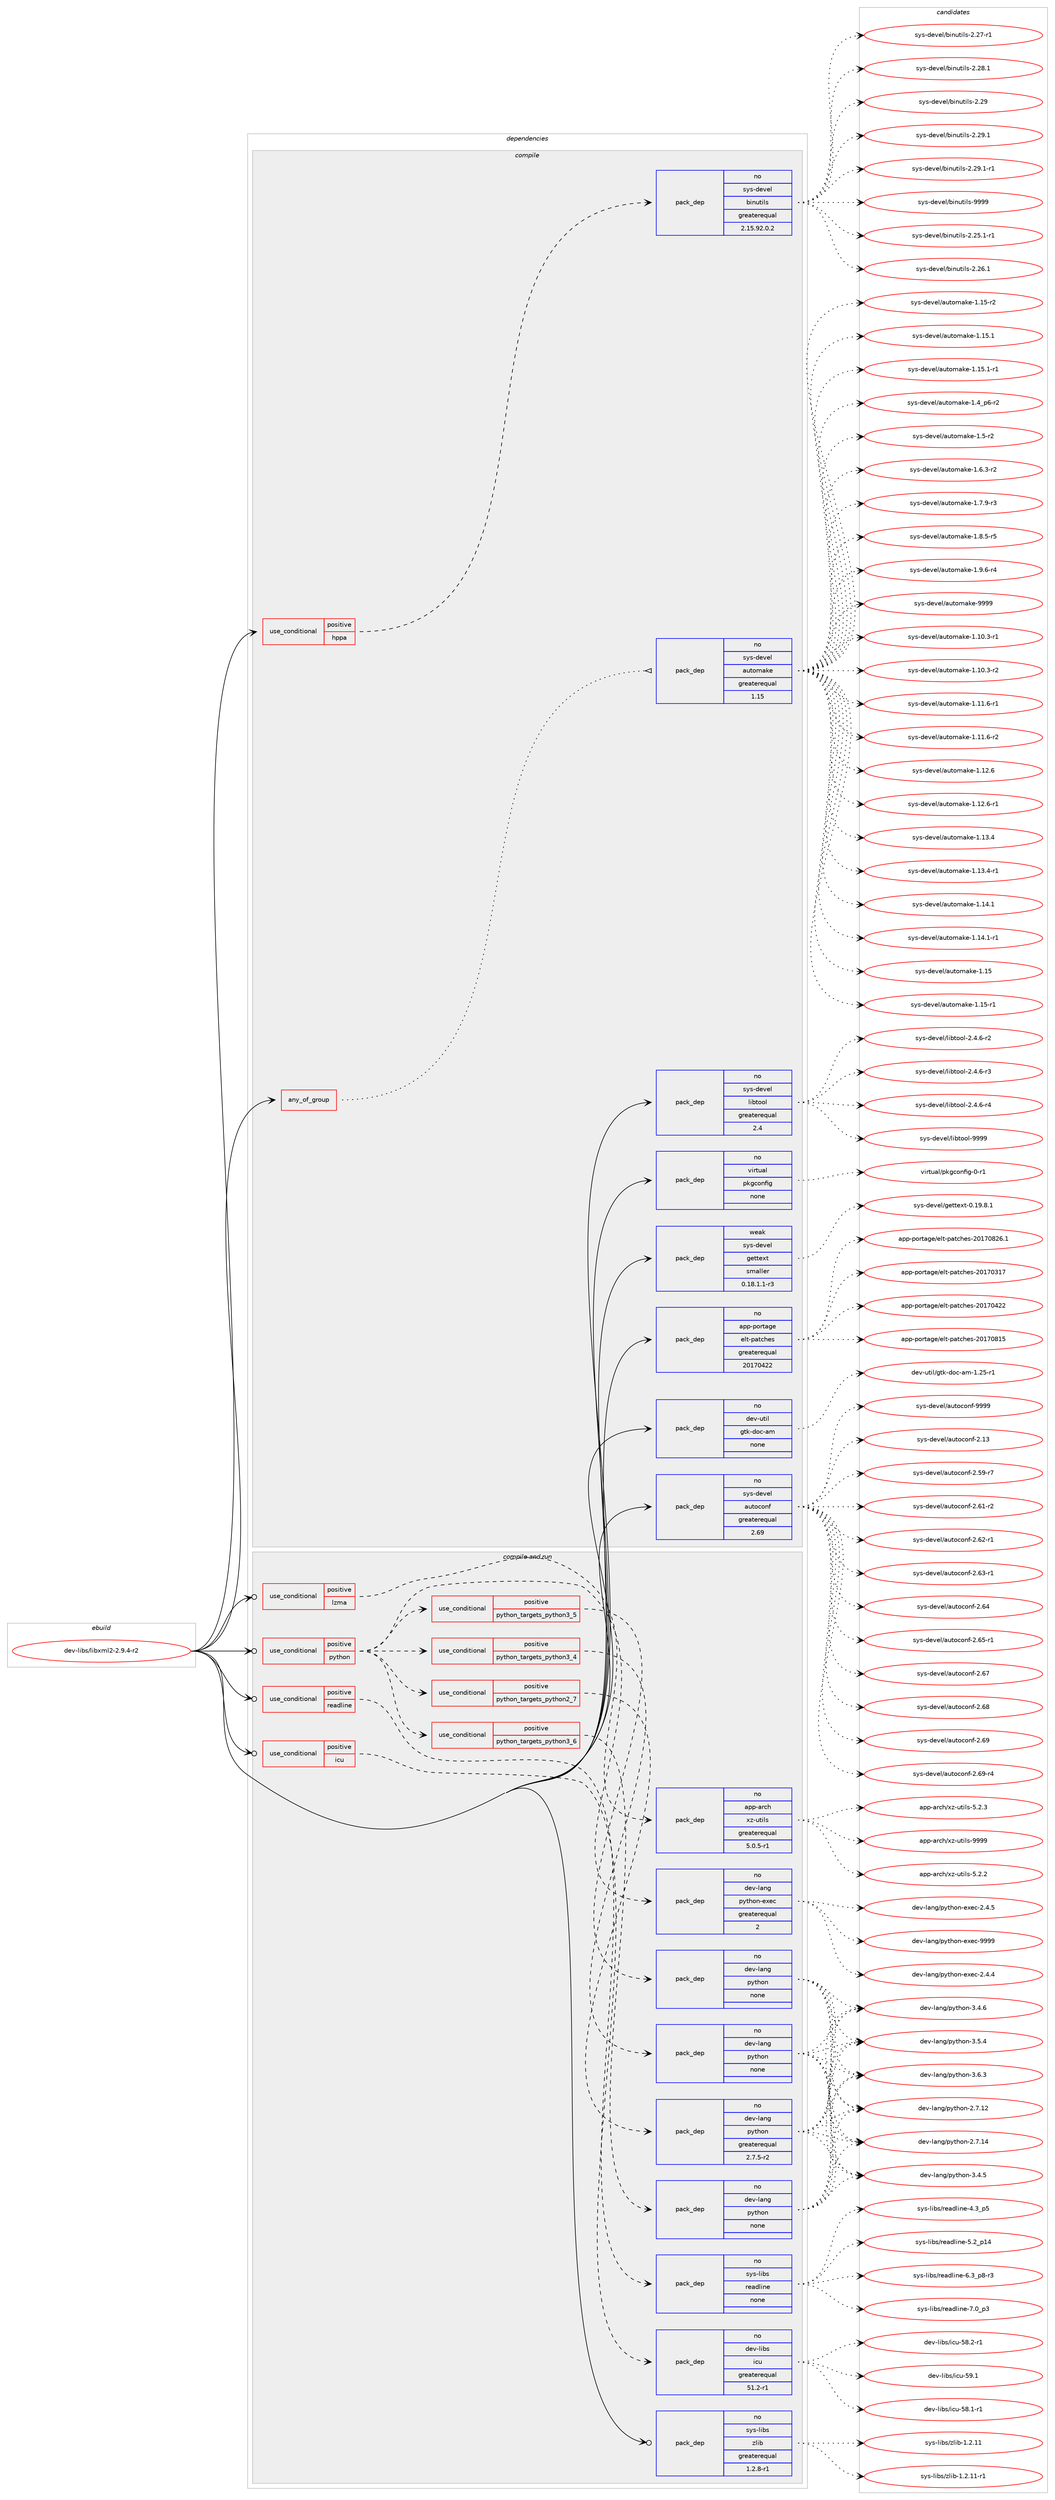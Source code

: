 digraph prolog {

# *************
# Graph options
# *************

newrank=true;
concentrate=true;
compound=true;
graph [rankdir=LR,fontname=Helvetica,fontsize=10,ranksep=1.5];#, ranksep=2.5, nodesep=0.2];
edge  [arrowhead=vee];
node  [fontname=Helvetica,fontsize=10];

# **********
# The ebuild
# **********

subgraph cluster_leftcol {
color=gray;
rank=same;
label=<<i>ebuild</i>>;
id [label="dev-libs/libxml2-2.9.4-r2", color=red, width=4, href="../dev-libs/libxml2-2.9.4-r2.svg"];
}

# ****************
# The dependencies
# ****************

subgraph cluster_midcol {
color=gray;
label=<<i>dependencies</i>>;
subgraph cluster_compile {
fillcolor="#eeeeee";
style=filled;
label=<<i>compile</i>>;
subgraph any3469 {
dependency117571 [label=<<TABLE BORDER="0" CELLBORDER="1" CELLSPACING="0" CELLPADDING="4"><TR><TD CELLPADDING="10">any_of_group</TD></TR></TABLE>>, shape=none, color=red];subgraph pack88672 {
dependency117572 [label=<<TABLE BORDER="0" CELLBORDER="1" CELLSPACING="0" CELLPADDING="4" WIDTH="220"><TR><TD ROWSPAN="6" CELLPADDING="30">pack_dep</TD></TR><TR><TD WIDTH="110">no</TD></TR><TR><TD>sys-devel</TD></TR><TR><TD>automake</TD></TR><TR><TD>greaterequal</TD></TR><TR><TD>1.15</TD></TR></TABLE>>, shape=none, color=blue];
}
dependency117571:e -> dependency117572:w [weight=20,style="dotted",arrowhead="oinv"];
}
id:e -> dependency117571:w [weight=20,style="solid",arrowhead="vee"];
subgraph cond25400 {
dependency117573 [label=<<TABLE BORDER="0" CELLBORDER="1" CELLSPACING="0" CELLPADDING="4"><TR><TD ROWSPAN="3" CELLPADDING="10">use_conditional</TD></TR><TR><TD>positive</TD></TR><TR><TD>hppa</TD></TR></TABLE>>, shape=none, color=red];
subgraph pack88673 {
dependency117574 [label=<<TABLE BORDER="0" CELLBORDER="1" CELLSPACING="0" CELLPADDING="4" WIDTH="220"><TR><TD ROWSPAN="6" CELLPADDING="30">pack_dep</TD></TR><TR><TD WIDTH="110">no</TD></TR><TR><TD>sys-devel</TD></TR><TR><TD>binutils</TD></TR><TR><TD>greaterequal</TD></TR><TR><TD>2.15.92.0.2</TD></TR></TABLE>>, shape=none, color=blue];
}
dependency117573:e -> dependency117574:w [weight=20,style="dashed",arrowhead="vee"];
}
id:e -> dependency117573:w [weight=20,style="solid",arrowhead="vee"];
subgraph pack88674 {
dependency117575 [label=<<TABLE BORDER="0" CELLBORDER="1" CELLSPACING="0" CELLPADDING="4" WIDTH="220"><TR><TD ROWSPAN="6" CELLPADDING="30">pack_dep</TD></TR><TR><TD WIDTH="110">no</TD></TR><TR><TD>app-portage</TD></TR><TR><TD>elt-patches</TD></TR><TR><TD>greaterequal</TD></TR><TR><TD>20170422</TD></TR></TABLE>>, shape=none, color=blue];
}
id:e -> dependency117575:w [weight=20,style="solid",arrowhead="vee"];
subgraph pack88675 {
dependency117576 [label=<<TABLE BORDER="0" CELLBORDER="1" CELLSPACING="0" CELLPADDING="4" WIDTH="220"><TR><TD ROWSPAN="6" CELLPADDING="30">pack_dep</TD></TR><TR><TD WIDTH="110">no</TD></TR><TR><TD>dev-util</TD></TR><TR><TD>gtk-doc-am</TD></TR><TR><TD>none</TD></TR><TR><TD></TD></TR></TABLE>>, shape=none, color=blue];
}
id:e -> dependency117576:w [weight=20,style="solid",arrowhead="vee"];
subgraph pack88676 {
dependency117577 [label=<<TABLE BORDER="0" CELLBORDER="1" CELLSPACING="0" CELLPADDING="4" WIDTH="220"><TR><TD ROWSPAN="6" CELLPADDING="30">pack_dep</TD></TR><TR><TD WIDTH="110">no</TD></TR><TR><TD>sys-devel</TD></TR><TR><TD>autoconf</TD></TR><TR><TD>greaterequal</TD></TR><TR><TD>2.69</TD></TR></TABLE>>, shape=none, color=blue];
}
id:e -> dependency117577:w [weight=20,style="solid",arrowhead="vee"];
subgraph pack88677 {
dependency117578 [label=<<TABLE BORDER="0" CELLBORDER="1" CELLSPACING="0" CELLPADDING="4" WIDTH="220"><TR><TD ROWSPAN="6" CELLPADDING="30">pack_dep</TD></TR><TR><TD WIDTH="110">no</TD></TR><TR><TD>sys-devel</TD></TR><TR><TD>libtool</TD></TR><TR><TD>greaterequal</TD></TR><TR><TD>2.4</TD></TR></TABLE>>, shape=none, color=blue];
}
id:e -> dependency117578:w [weight=20,style="solid",arrowhead="vee"];
subgraph pack88678 {
dependency117579 [label=<<TABLE BORDER="0" CELLBORDER="1" CELLSPACING="0" CELLPADDING="4" WIDTH="220"><TR><TD ROWSPAN="6" CELLPADDING="30">pack_dep</TD></TR><TR><TD WIDTH="110">no</TD></TR><TR><TD>virtual</TD></TR><TR><TD>pkgconfig</TD></TR><TR><TD>none</TD></TR><TR><TD></TD></TR></TABLE>>, shape=none, color=blue];
}
id:e -> dependency117579:w [weight=20,style="solid",arrowhead="vee"];
subgraph pack88679 {
dependency117580 [label=<<TABLE BORDER="0" CELLBORDER="1" CELLSPACING="0" CELLPADDING="4" WIDTH="220"><TR><TD ROWSPAN="6" CELLPADDING="30">pack_dep</TD></TR><TR><TD WIDTH="110">weak</TD></TR><TR><TD>sys-devel</TD></TR><TR><TD>gettext</TD></TR><TR><TD>smaller</TD></TR><TR><TD>0.18.1.1-r3</TD></TR></TABLE>>, shape=none, color=blue];
}
id:e -> dependency117580:w [weight=20,style="solid",arrowhead="vee"];
}
subgraph cluster_compileandrun {
fillcolor="#eeeeee";
style=filled;
label=<<i>compile and run</i>>;
subgraph cond25401 {
dependency117581 [label=<<TABLE BORDER="0" CELLBORDER="1" CELLSPACING="0" CELLPADDING="4"><TR><TD ROWSPAN="3" CELLPADDING="10">use_conditional</TD></TR><TR><TD>positive</TD></TR><TR><TD>icu</TD></TR></TABLE>>, shape=none, color=red];
subgraph pack88680 {
dependency117582 [label=<<TABLE BORDER="0" CELLBORDER="1" CELLSPACING="0" CELLPADDING="4" WIDTH="220"><TR><TD ROWSPAN="6" CELLPADDING="30">pack_dep</TD></TR><TR><TD WIDTH="110">no</TD></TR><TR><TD>dev-libs</TD></TR><TR><TD>icu</TD></TR><TR><TD>greaterequal</TD></TR><TR><TD>51.2-r1</TD></TR></TABLE>>, shape=none, color=blue];
}
dependency117581:e -> dependency117582:w [weight=20,style="dashed",arrowhead="vee"];
}
id:e -> dependency117581:w [weight=20,style="solid",arrowhead="odotvee"];
subgraph cond25402 {
dependency117583 [label=<<TABLE BORDER="0" CELLBORDER="1" CELLSPACING="0" CELLPADDING="4"><TR><TD ROWSPAN="3" CELLPADDING="10">use_conditional</TD></TR><TR><TD>positive</TD></TR><TR><TD>lzma</TD></TR></TABLE>>, shape=none, color=red];
subgraph pack88681 {
dependency117584 [label=<<TABLE BORDER="0" CELLBORDER="1" CELLSPACING="0" CELLPADDING="4" WIDTH="220"><TR><TD ROWSPAN="6" CELLPADDING="30">pack_dep</TD></TR><TR><TD WIDTH="110">no</TD></TR><TR><TD>app-arch</TD></TR><TR><TD>xz-utils</TD></TR><TR><TD>greaterequal</TD></TR><TR><TD>5.0.5-r1</TD></TR></TABLE>>, shape=none, color=blue];
}
dependency117583:e -> dependency117584:w [weight=20,style="dashed",arrowhead="vee"];
}
id:e -> dependency117583:w [weight=20,style="solid",arrowhead="odotvee"];
subgraph cond25403 {
dependency117585 [label=<<TABLE BORDER="0" CELLBORDER="1" CELLSPACING="0" CELLPADDING="4"><TR><TD ROWSPAN="3" CELLPADDING="10">use_conditional</TD></TR><TR><TD>positive</TD></TR><TR><TD>python</TD></TR></TABLE>>, shape=none, color=red];
subgraph cond25404 {
dependency117586 [label=<<TABLE BORDER="0" CELLBORDER="1" CELLSPACING="0" CELLPADDING="4"><TR><TD ROWSPAN="3" CELLPADDING="10">use_conditional</TD></TR><TR><TD>positive</TD></TR><TR><TD>python_targets_python2_7</TD></TR></TABLE>>, shape=none, color=red];
subgraph pack88682 {
dependency117587 [label=<<TABLE BORDER="0" CELLBORDER="1" CELLSPACING="0" CELLPADDING="4" WIDTH="220"><TR><TD ROWSPAN="6" CELLPADDING="30">pack_dep</TD></TR><TR><TD WIDTH="110">no</TD></TR><TR><TD>dev-lang</TD></TR><TR><TD>python</TD></TR><TR><TD>greaterequal</TD></TR><TR><TD>2.7.5-r2</TD></TR></TABLE>>, shape=none, color=blue];
}
dependency117586:e -> dependency117587:w [weight=20,style="dashed",arrowhead="vee"];
}
dependency117585:e -> dependency117586:w [weight=20,style="dashed",arrowhead="vee"];
subgraph cond25405 {
dependency117588 [label=<<TABLE BORDER="0" CELLBORDER="1" CELLSPACING="0" CELLPADDING="4"><TR><TD ROWSPAN="3" CELLPADDING="10">use_conditional</TD></TR><TR><TD>positive</TD></TR><TR><TD>python_targets_python3_4</TD></TR></TABLE>>, shape=none, color=red];
subgraph pack88683 {
dependency117589 [label=<<TABLE BORDER="0" CELLBORDER="1" CELLSPACING="0" CELLPADDING="4" WIDTH="220"><TR><TD ROWSPAN="6" CELLPADDING="30">pack_dep</TD></TR><TR><TD WIDTH="110">no</TD></TR><TR><TD>dev-lang</TD></TR><TR><TD>python</TD></TR><TR><TD>none</TD></TR><TR><TD></TD></TR></TABLE>>, shape=none, color=blue];
}
dependency117588:e -> dependency117589:w [weight=20,style="dashed",arrowhead="vee"];
}
dependency117585:e -> dependency117588:w [weight=20,style="dashed",arrowhead="vee"];
subgraph cond25406 {
dependency117590 [label=<<TABLE BORDER="0" CELLBORDER="1" CELLSPACING="0" CELLPADDING="4"><TR><TD ROWSPAN="3" CELLPADDING="10">use_conditional</TD></TR><TR><TD>positive</TD></TR><TR><TD>python_targets_python3_5</TD></TR></TABLE>>, shape=none, color=red];
subgraph pack88684 {
dependency117591 [label=<<TABLE BORDER="0" CELLBORDER="1" CELLSPACING="0" CELLPADDING="4" WIDTH="220"><TR><TD ROWSPAN="6" CELLPADDING="30">pack_dep</TD></TR><TR><TD WIDTH="110">no</TD></TR><TR><TD>dev-lang</TD></TR><TR><TD>python</TD></TR><TR><TD>none</TD></TR><TR><TD></TD></TR></TABLE>>, shape=none, color=blue];
}
dependency117590:e -> dependency117591:w [weight=20,style="dashed",arrowhead="vee"];
}
dependency117585:e -> dependency117590:w [weight=20,style="dashed",arrowhead="vee"];
subgraph cond25407 {
dependency117592 [label=<<TABLE BORDER="0" CELLBORDER="1" CELLSPACING="0" CELLPADDING="4"><TR><TD ROWSPAN="3" CELLPADDING="10">use_conditional</TD></TR><TR><TD>positive</TD></TR><TR><TD>python_targets_python3_6</TD></TR></TABLE>>, shape=none, color=red];
subgraph pack88685 {
dependency117593 [label=<<TABLE BORDER="0" CELLBORDER="1" CELLSPACING="0" CELLPADDING="4" WIDTH="220"><TR><TD ROWSPAN="6" CELLPADDING="30">pack_dep</TD></TR><TR><TD WIDTH="110">no</TD></TR><TR><TD>dev-lang</TD></TR><TR><TD>python</TD></TR><TR><TD>none</TD></TR><TR><TD></TD></TR></TABLE>>, shape=none, color=blue];
}
dependency117592:e -> dependency117593:w [weight=20,style="dashed",arrowhead="vee"];
}
dependency117585:e -> dependency117592:w [weight=20,style="dashed",arrowhead="vee"];
subgraph pack88686 {
dependency117594 [label=<<TABLE BORDER="0" CELLBORDER="1" CELLSPACING="0" CELLPADDING="4" WIDTH="220"><TR><TD ROWSPAN="6" CELLPADDING="30">pack_dep</TD></TR><TR><TD WIDTH="110">no</TD></TR><TR><TD>dev-lang</TD></TR><TR><TD>python-exec</TD></TR><TR><TD>greaterequal</TD></TR><TR><TD>2</TD></TR></TABLE>>, shape=none, color=blue];
}
dependency117585:e -> dependency117594:w [weight=20,style="dashed",arrowhead="vee"];
}
id:e -> dependency117585:w [weight=20,style="solid",arrowhead="odotvee"];
subgraph cond25408 {
dependency117595 [label=<<TABLE BORDER="0" CELLBORDER="1" CELLSPACING="0" CELLPADDING="4"><TR><TD ROWSPAN="3" CELLPADDING="10">use_conditional</TD></TR><TR><TD>positive</TD></TR><TR><TD>readline</TD></TR></TABLE>>, shape=none, color=red];
subgraph pack88687 {
dependency117596 [label=<<TABLE BORDER="0" CELLBORDER="1" CELLSPACING="0" CELLPADDING="4" WIDTH="220"><TR><TD ROWSPAN="6" CELLPADDING="30">pack_dep</TD></TR><TR><TD WIDTH="110">no</TD></TR><TR><TD>sys-libs</TD></TR><TR><TD>readline</TD></TR><TR><TD>none</TD></TR><TR><TD></TD></TR></TABLE>>, shape=none, color=blue];
}
dependency117595:e -> dependency117596:w [weight=20,style="dashed",arrowhead="vee"];
}
id:e -> dependency117595:w [weight=20,style="solid",arrowhead="odotvee"];
subgraph pack88688 {
dependency117597 [label=<<TABLE BORDER="0" CELLBORDER="1" CELLSPACING="0" CELLPADDING="4" WIDTH="220"><TR><TD ROWSPAN="6" CELLPADDING="30">pack_dep</TD></TR><TR><TD WIDTH="110">no</TD></TR><TR><TD>sys-libs</TD></TR><TR><TD>zlib</TD></TR><TR><TD>greaterequal</TD></TR><TR><TD>1.2.8-r1</TD></TR></TABLE>>, shape=none, color=blue];
}
id:e -> dependency117597:w [weight=20,style="solid",arrowhead="odotvee"];
}
subgraph cluster_run {
fillcolor="#eeeeee";
style=filled;
label=<<i>run</i>>;
}
}

# **************
# The candidates
# **************

subgraph cluster_choices {
rank=same;
color=gray;
label=<<i>candidates</i>>;

subgraph choice88672 {
color=black;
nodesep=1;
choice11512111545100101118101108479711711611110997107101454946494846514511449 [label="sys-devel/automake-1.10.3-r1", color=red, width=4,href="../sys-devel/automake-1.10.3-r1.svg"];
choice11512111545100101118101108479711711611110997107101454946494846514511450 [label="sys-devel/automake-1.10.3-r2", color=red, width=4,href="../sys-devel/automake-1.10.3-r2.svg"];
choice11512111545100101118101108479711711611110997107101454946494946544511449 [label="sys-devel/automake-1.11.6-r1", color=red, width=4,href="../sys-devel/automake-1.11.6-r1.svg"];
choice11512111545100101118101108479711711611110997107101454946494946544511450 [label="sys-devel/automake-1.11.6-r2", color=red, width=4,href="../sys-devel/automake-1.11.6-r2.svg"];
choice1151211154510010111810110847971171161111099710710145494649504654 [label="sys-devel/automake-1.12.6", color=red, width=4,href="../sys-devel/automake-1.12.6.svg"];
choice11512111545100101118101108479711711611110997107101454946495046544511449 [label="sys-devel/automake-1.12.6-r1", color=red, width=4,href="../sys-devel/automake-1.12.6-r1.svg"];
choice1151211154510010111810110847971171161111099710710145494649514652 [label="sys-devel/automake-1.13.4", color=red, width=4,href="../sys-devel/automake-1.13.4.svg"];
choice11512111545100101118101108479711711611110997107101454946495146524511449 [label="sys-devel/automake-1.13.4-r1", color=red, width=4,href="../sys-devel/automake-1.13.4-r1.svg"];
choice1151211154510010111810110847971171161111099710710145494649524649 [label="sys-devel/automake-1.14.1", color=red, width=4,href="../sys-devel/automake-1.14.1.svg"];
choice11512111545100101118101108479711711611110997107101454946495246494511449 [label="sys-devel/automake-1.14.1-r1", color=red, width=4,href="../sys-devel/automake-1.14.1-r1.svg"];
choice115121115451001011181011084797117116111109971071014549464953 [label="sys-devel/automake-1.15", color=red, width=4,href="../sys-devel/automake-1.15.svg"];
choice1151211154510010111810110847971171161111099710710145494649534511449 [label="sys-devel/automake-1.15-r1", color=red, width=4,href="../sys-devel/automake-1.15-r1.svg"];
choice1151211154510010111810110847971171161111099710710145494649534511450 [label="sys-devel/automake-1.15-r2", color=red, width=4,href="../sys-devel/automake-1.15-r2.svg"];
choice1151211154510010111810110847971171161111099710710145494649534649 [label="sys-devel/automake-1.15.1", color=red, width=4,href="../sys-devel/automake-1.15.1.svg"];
choice11512111545100101118101108479711711611110997107101454946495346494511449 [label="sys-devel/automake-1.15.1-r1", color=red, width=4,href="../sys-devel/automake-1.15.1-r1.svg"];
choice115121115451001011181011084797117116111109971071014549465295112544511450 [label="sys-devel/automake-1.4_p6-r2", color=red, width=4,href="../sys-devel/automake-1.4_p6-r2.svg"];
choice11512111545100101118101108479711711611110997107101454946534511450 [label="sys-devel/automake-1.5-r2", color=red, width=4,href="../sys-devel/automake-1.5-r2.svg"];
choice115121115451001011181011084797117116111109971071014549465446514511450 [label="sys-devel/automake-1.6.3-r2", color=red, width=4,href="../sys-devel/automake-1.6.3-r2.svg"];
choice115121115451001011181011084797117116111109971071014549465546574511451 [label="sys-devel/automake-1.7.9-r3", color=red, width=4,href="../sys-devel/automake-1.7.9-r3.svg"];
choice115121115451001011181011084797117116111109971071014549465646534511453 [label="sys-devel/automake-1.8.5-r5", color=red, width=4,href="../sys-devel/automake-1.8.5-r5.svg"];
choice115121115451001011181011084797117116111109971071014549465746544511452 [label="sys-devel/automake-1.9.6-r4", color=red, width=4,href="../sys-devel/automake-1.9.6-r4.svg"];
choice115121115451001011181011084797117116111109971071014557575757 [label="sys-devel/automake-9999", color=red, width=4,href="../sys-devel/automake-9999.svg"];
dependency117572:e -> choice11512111545100101118101108479711711611110997107101454946494846514511449:w [style=dotted,weight="100"];
dependency117572:e -> choice11512111545100101118101108479711711611110997107101454946494846514511450:w [style=dotted,weight="100"];
dependency117572:e -> choice11512111545100101118101108479711711611110997107101454946494946544511449:w [style=dotted,weight="100"];
dependency117572:e -> choice11512111545100101118101108479711711611110997107101454946494946544511450:w [style=dotted,weight="100"];
dependency117572:e -> choice1151211154510010111810110847971171161111099710710145494649504654:w [style=dotted,weight="100"];
dependency117572:e -> choice11512111545100101118101108479711711611110997107101454946495046544511449:w [style=dotted,weight="100"];
dependency117572:e -> choice1151211154510010111810110847971171161111099710710145494649514652:w [style=dotted,weight="100"];
dependency117572:e -> choice11512111545100101118101108479711711611110997107101454946495146524511449:w [style=dotted,weight="100"];
dependency117572:e -> choice1151211154510010111810110847971171161111099710710145494649524649:w [style=dotted,weight="100"];
dependency117572:e -> choice11512111545100101118101108479711711611110997107101454946495246494511449:w [style=dotted,weight="100"];
dependency117572:e -> choice115121115451001011181011084797117116111109971071014549464953:w [style=dotted,weight="100"];
dependency117572:e -> choice1151211154510010111810110847971171161111099710710145494649534511449:w [style=dotted,weight="100"];
dependency117572:e -> choice1151211154510010111810110847971171161111099710710145494649534511450:w [style=dotted,weight="100"];
dependency117572:e -> choice1151211154510010111810110847971171161111099710710145494649534649:w [style=dotted,weight="100"];
dependency117572:e -> choice11512111545100101118101108479711711611110997107101454946495346494511449:w [style=dotted,weight="100"];
dependency117572:e -> choice115121115451001011181011084797117116111109971071014549465295112544511450:w [style=dotted,weight="100"];
dependency117572:e -> choice11512111545100101118101108479711711611110997107101454946534511450:w [style=dotted,weight="100"];
dependency117572:e -> choice115121115451001011181011084797117116111109971071014549465446514511450:w [style=dotted,weight="100"];
dependency117572:e -> choice115121115451001011181011084797117116111109971071014549465546574511451:w [style=dotted,weight="100"];
dependency117572:e -> choice115121115451001011181011084797117116111109971071014549465646534511453:w [style=dotted,weight="100"];
dependency117572:e -> choice115121115451001011181011084797117116111109971071014549465746544511452:w [style=dotted,weight="100"];
dependency117572:e -> choice115121115451001011181011084797117116111109971071014557575757:w [style=dotted,weight="100"];
}
subgraph choice88673 {
color=black;
nodesep=1;
choice115121115451001011181011084798105110117116105108115455046505346494511449 [label="sys-devel/binutils-2.25.1-r1", color=red, width=4,href="../sys-devel/binutils-2.25.1-r1.svg"];
choice11512111545100101118101108479810511011711610510811545504650544649 [label="sys-devel/binutils-2.26.1", color=red, width=4,href="../sys-devel/binutils-2.26.1.svg"];
choice11512111545100101118101108479810511011711610510811545504650554511449 [label="sys-devel/binutils-2.27-r1", color=red, width=4,href="../sys-devel/binutils-2.27-r1.svg"];
choice11512111545100101118101108479810511011711610510811545504650564649 [label="sys-devel/binutils-2.28.1", color=red, width=4,href="../sys-devel/binutils-2.28.1.svg"];
choice1151211154510010111810110847981051101171161051081154550465057 [label="sys-devel/binutils-2.29", color=red, width=4,href="../sys-devel/binutils-2.29.svg"];
choice11512111545100101118101108479810511011711610510811545504650574649 [label="sys-devel/binutils-2.29.1", color=red, width=4,href="../sys-devel/binutils-2.29.1.svg"];
choice115121115451001011181011084798105110117116105108115455046505746494511449 [label="sys-devel/binutils-2.29.1-r1", color=red, width=4,href="../sys-devel/binutils-2.29.1-r1.svg"];
choice1151211154510010111810110847981051101171161051081154557575757 [label="sys-devel/binutils-9999", color=red, width=4,href="../sys-devel/binutils-9999.svg"];
dependency117574:e -> choice115121115451001011181011084798105110117116105108115455046505346494511449:w [style=dotted,weight="100"];
dependency117574:e -> choice11512111545100101118101108479810511011711610510811545504650544649:w [style=dotted,weight="100"];
dependency117574:e -> choice11512111545100101118101108479810511011711610510811545504650554511449:w [style=dotted,weight="100"];
dependency117574:e -> choice11512111545100101118101108479810511011711610510811545504650564649:w [style=dotted,weight="100"];
dependency117574:e -> choice1151211154510010111810110847981051101171161051081154550465057:w [style=dotted,weight="100"];
dependency117574:e -> choice11512111545100101118101108479810511011711610510811545504650574649:w [style=dotted,weight="100"];
dependency117574:e -> choice115121115451001011181011084798105110117116105108115455046505746494511449:w [style=dotted,weight="100"];
dependency117574:e -> choice1151211154510010111810110847981051101171161051081154557575757:w [style=dotted,weight="100"];
}
subgraph choice88674 {
color=black;
nodesep=1;
choice97112112451121111141169710310147101108116451129711699104101115455048495548514955 [label="app-portage/elt-patches-20170317", color=red, width=4,href="../app-portage/elt-patches-20170317.svg"];
choice97112112451121111141169710310147101108116451129711699104101115455048495548525050 [label="app-portage/elt-patches-20170422", color=red, width=4,href="../app-portage/elt-patches-20170422.svg"];
choice97112112451121111141169710310147101108116451129711699104101115455048495548564953 [label="app-portage/elt-patches-20170815", color=red, width=4,href="../app-portage/elt-patches-20170815.svg"];
choice971121124511211111411697103101471011081164511297116991041011154550484955485650544649 [label="app-portage/elt-patches-20170826.1", color=red, width=4,href="../app-portage/elt-patches-20170826.1.svg"];
dependency117575:e -> choice97112112451121111141169710310147101108116451129711699104101115455048495548514955:w [style=dotted,weight="100"];
dependency117575:e -> choice97112112451121111141169710310147101108116451129711699104101115455048495548525050:w [style=dotted,weight="100"];
dependency117575:e -> choice97112112451121111141169710310147101108116451129711699104101115455048495548564953:w [style=dotted,weight="100"];
dependency117575:e -> choice971121124511211111411697103101471011081164511297116991041011154550484955485650544649:w [style=dotted,weight="100"];
}
subgraph choice88675 {
color=black;
nodesep=1;
choice10010111845117116105108471031161074510011199459710945494650534511449 [label="dev-util/gtk-doc-am-1.25-r1", color=red, width=4,href="../dev-util/gtk-doc-am-1.25-r1.svg"];
dependency117576:e -> choice10010111845117116105108471031161074510011199459710945494650534511449:w [style=dotted,weight="100"];
}
subgraph choice88676 {
color=black;
nodesep=1;
choice115121115451001011181011084797117116111991111101024550464951 [label="sys-devel/autoconf-2.13", color=red, width=4,href="../sys-devel/autoconf-2.13.svg"];
choice1151211154510010111810110847971171161119911111010245504653574511455 [label="sys-devel/autoconf-2.59-r7", color=red, width=4,href="../sys-devel/autoconf-2.59-r7.svg"];
choice1151211154510010111810110847971171161119911111010245504654494511450 [label="sys-devel/autoconf-2.61-r2", color=red, width=4,href="../sys-devel/autoconf-2.61-r2.svg"];
choice1151211154510010111810110847971171161119911111010245504654504511449 [label="sys-devel/autoconf-2.62-r1", color=red, width=4,href="../sys-devel/autoconf-2.62-r1.svg"];
choice1151211154510010111810110847971171161119911111010245504654514511449 [label="sys-devel/autoconf-2.63-r1", color=red, width=4,href="../sys-devel/autoconf-2.63-r1.svg"];
choice115121115451001011181011084797117116111991111101024550465452 [label="sys-devel/autoconf-2.64", color=red, width=4,href="../sys-devel/autoconf-2.64.svg"];
choice1151211154510010111810110847971171161119911111010245504654534511449 [label="sys-devel/autoconf-2.65-r1", color=red, width=4,href="../sys-devel/autoconf-2.65-r1.svg"];
choice115121115451001011181011084797117116111991111101024550465455 [label="sys-devel/autoconf-2.67", color=red, width=4,href="../sys-devel/autoconf-2.67.svg"];
choice115121115451001011181011084797117116111991111101024550465456 [label="sys-devel/autoconf-2.68", color=red, width=4,href="../sys-devel/autoconf-2.68.svg"];
choice115121115451001011181011084797117116111991111101024550465457 [label="sys-devel/autoconf-2.69", color=red, width=4,href="../sys-devel/autoconf-2.69.svg"];
choice1151211154510010111810110847971171161119911111010245504654574511452 [label="sys-devel/autoconf-2.69-r4", color=red, width=4,href="../sys-devel/autoconf-2.69-r4.svg"];
choice115121115451001011181011084797117116111991111101024557575757 [label="sys-devel/autoconf-9999", color=red, width=4,href="../sys-devel/autoconf-9999.svg"];
dependency117577:e -> choice115121115451001011181011084797117116111991111101024550464951:w [style=dotted,weight="100"];
dependency117577:e -> choice1151211154510010111810110847971171161119911111010245504653574511455:w [style=dotted,weight="100"];
dependency117577:e -> choice1151211154510010111810110847971171161119911111010245504654494511450:w [style=dotted,weight="100"];
dependency117577:e -> choice1151211154510010111810110847971171161119911111010245504654504511449:w [style=dotted,weight="100"];
dependency117577:e -> choice1151211154510010111810110847971171161119911111010245504654514511449:w [style=dotted,weight="100"];
dependency117577:e -> choice115121115451001011181011084797117116111991111101024550465452:w [style=dotted,weight="100"];
dependency117577:e -> choice1151211154510010111810110847971171161119911111010245504654534511449:w [style=dotted,weight="100"];
dependency117577:e -> choice115121115451001011181011084797117116111991111101024550465455:w [style=dotted,weight="100"];
dependency117577:e -> choice115121115451001011181011084797117116111991111101024550465456:w [style=dotted,weight="100"];
dependency117577:e -> choice115121115451001011181011084797117116111991111101024550465457:w [style=dotted,weight="100"];
dependency117577:e -> choice1151211154510010111810110847971171161119911111010245504654574511452:w [style=dotted,weight="100"];
dependency117577:e -> choice115121115451001011181011084797117116111991111101024557575757:w [style=dotted,weight="100"];
}
subgraph choice88677 {
color=black;
nodesep=1;
choice1151211154510010111810110847108105981161111111084550465246544511450 [label="sys-devel/libtool-2.4.6-r2", color=red, width=4,href="../sys-devel/libtool-2.4.6-r2.svg"];
choice1151211154510010111810110847108105981161111111084550465246544511451 [label="sys-devel/libtool-2.4.6-r3", color=red, width=4,href="../sys-devel/libtool-2.4.6-r3.svg"];
choice1151211154510010111810110847108105981161111111084550465246544511452 [label="sys-devel/libtool-2.4.6-r4", color=red, width=4,href="../sys-devel/libtool-2.4.6-r4.svg"];
choice1151211154510010111810110847108105981161111111084557575757 [label="sys-devel/libtool-9999", color=red, width=4,href="../sys-devel/libtool-9999.svg"];
dependency117578:e -> choice1151211154510010111810110847108105981161111111084550465246544511450:w [style=dotted,weight="100"];
dependency117578:e -> choice1151211154510010111810110847108105981161111111084550465246544511451:w [style=dotted,weight="100"];
dependency117578:e -> choice1151211154510010111810110847108105981161111111084550465246544511452:w [style=dotted,weight="100"];
dependency117578:e -> choice1151211154510010111810110847108105981161111111084557575757:w [style=dotted,weight="100"];
}
subgraph choice88678 {
color=black;
nodesep=1;
choice11810511411611797108471121071039911111010210510345484511449 [label="virtual/pkgconfig-0-r1", color=red, width=4,href="../virtual/pkgconfig-0-r1.svg"];
dependency117579:e -> choice11810511411611797108471121071039911111010210510345484511449:w [style=dotted,weight="100"];
}
subgraph choice88679 {
color=black;
nodesep=1;
choice1151211154510010111810110847103101116116101120116454846495746564649 [label="sys-devel/gettext-0.19.8.1", color=red, width=4,href="../sys-devel/gettext-0.19.8.1.svg"];
dependency117580:e -> choice1151211154510010111810110847103101116116101120116454846495746564649:w [style=dotted,weight="100"];
}
subgraph choice88680 {
color=black;
nodesep=1;
choice1001011184510810598115471059911745535646494511449 [label="dev-libs/icu-58.1-r1", color=red, width=4,href="../dev-libs/icu-58.1-r1.svg"];
choice1001011184510810598115471059911745535646504511449 [label="dev-libs/icu-58.2-r1", color=red, width=4,href="../dev-libs/icu-58.2-r1.svg"];
choice100101118451081059811547105991174553574649 [label="dev-libs/icu-59.1", color=red, width=4,href="../dev-libs/icu-59.1.svg"];
dependency117582:e -> choice1001011184510810598115471059911745535646494511449:w [style=dotted,weight="100"];
dependency117582:e -> choice1001011184510810598115471059911745535646504511449:w [style=dotted,weight="100"];
dependency117582:e -> choice100101118451081059811547105991174553574649:w [style=dotted,weight="100"];
}
subgraph choice88681 {
color=black;
nodesep=1;
choice971121124597114991044712012245117116105108115455346504650 [label="app-arch/xz-utils-5.2.2", color=red, width=4,href="../app-arch/xz-utils-5.2.2.svg"];
choice971121124597114991044712012245117116105108115455346504651 [label="app-arch/xz-utils-5.2.3", color=red, width=4,href="../app-arch/xz-utils-5.2.3.svg"];
choice9711211245971149910447120122451171161051081154557575757 [label="app-arch/xz-utils-9999", color=red, width=4,href="../app-arch/xz-utils-9999.svg"];
dependency117584:e -> choice971121124597114991044712012245117116105108115455346504650:w [style=dotted,weight="100"];
dependency117584:e -> choice971121124597114991044712012245117116105108115455346504651:w [style=dotted,weight="100"];
dependency117584:e -> choice9711211245971149910447120122451171161051081154557575757:w [style=dotted,weight="100"];
}
subgraph choice88682 {
color=black;
nodesep=1;
choice10010111845108971101034711212111610411111045504655464950 [label="dev-lang/python-2.7.12", color=red, width=4,href="../dev-lang/python-2.7.12.svg"];
choice10010111845108971101034711212111610411111045504655464952 [label="dev-lang/python-2.7.14", color=red, width=4,href="../dev-lang/python-2.7.14.svg"];
choice100101118451089711010347112121116104111110455146524653 [label="dev-lang/python-3.4.5", color=red, width=4,href="../dev-lang/python-3.4.5.svg"];
choice100101118451089711010347112121116104111110455146524654 [label="dev-lang/python-3.4.6", color=red, width=4,href="../dev-lang/python-3.4.6.svg"];
choice100101118451089711010347112121116104111110455146534652 [label="dev-lang/python-3.5.4", color=red, width=4,href="../dev-lang/python-3.5.4.svg"];
choice100101118451089711010347112121116104111110455146544651 [label="dev-lang/python-3.6.3", color=red, width=4,href="../dev-lang/python-3.6.3.svg"];
dependency117587:e -> choice10010111845108971101034711212111610411111045504655464950:w [style=dotted,weight="100"];
dependency117587:e -> choice10010111845108971101034711212111610411111045504655464952:w [style=dotted,weight="100"];
dependency117587:e -> choice100101118451089711010347112121116104111110455146524653:w [style=dotted,weight="100"];
dependency117587:e -> choice100101118451089711010347112121116104111110455146524654:w [style=dotted,weight="100"];
dependency117587:e -> choice100101118451089711010347112121116104111110455146534652:w [style=dotted,weight="100"];
dependency117587:e -> choice100101118451089711010347112121116104111110455146544651:w [style=dotted,weight="100"];
}
subgraph choice88683 {
color=black;
nodesep=1;
choice10010111845108971101034711212111610411111045504655464950 [label="dev-lang/python-2.7.12", color=red, width=4,href="../dev-lang/python-2.7.12.svg"];
choice10010111845108971101034711212111610411111045504655464952 [label="dev-lang/python-2.7.14", color=red, width=4,href="../dev-lang/python-2.7.14.svg"];
choice100101118451089711010347112121116104111110455146524653 [label="dev-lang/python-3.4.5", color=red, width=4,href="../dev-lang/python-3.4.5.svg"];
choice100101118451089711010347112121116104111110455146524654 [label="dev-lang/python-3.4.6", color=red, width=4,href="../dev-lang/python-3.4.6.svg"];
choice100101118451089711010347112121116104111110455146534652 [label="dev-lang/python-3.5.4", color=red, width=4,href="../dev-lang/python-3.5.4.svg"];
choice100101118451089711010347112121116104111110455146544651 [label="dev-lang/python-3.6.3", color=red, width=4,href="../dev-lang/python-3.6.3.svg"];
dependency117589:e -> choice10010111845108971101034711212111610411111045504655464950:w [style=dotted,weight="100"];
dependency117589:e -> choice10010111845108971101034711212111610411111045504655464952:w [style=dotted,weight="100"];
dependency117589:e -> choice100101118451089711010347112121116104111110455146524653:w [style=dotted,weight="100"];
dependency117589:e -> choice100101118451089711010347112121116104111110455146524654:w [style=dotted,weight="100"];
dependency117589:e -> choice100101118451089711010347112121116104111110455146534652:w [style=dotted,weight="100"];
dependency117589:e -> choice100101118451089711010347112121116104111110455146544651:w [style=dotted,weight="100"];
}
subgraph choice88684 {
color=black;
nodesep=1;
choice10010111845108971101034711212111610411111045504655464950 [label="dev-lang/python-2.7.12", color=red, width=4,href="../dev-lang/python-2.7.12.svg"];
choice10010111845108971101034711212111610411111045504655464952 [label="dev-lang/python-2.7.14", color=red, width=4,href="../dev-lang/python-2.7.14.svg"];
choice100101118451089711010347112121116104111110455146524653 [label="dev-lang/python-3.4.5", color=red, width=4,href="../dev-lang/python-3.4.5.svg"];
choice100101118451089711010347112121116104111110455146524654 [label="dev-lang/python-3.4.6", color=red, width=4,href="../dev-lang/python-3.4.6.svg"];
choice100101118451089711010347112121116104111110455146534652 [label="dev-lang/python-3.5.4", color=red, width=4,href="../dev-lang/python-3.5.4.svg"];
choice100101118451089711010347112121116104111110455146544651 [label="dev-lang/python-3.6.3", color=red, width=4,href="../dev-lang/python-3.6.3.svg"];
dependency117591:e -> choice10010111845108971101034711212111610411111045504655464950:w [style=dotted,weight="100"];
dependency117591:e -> choice10010111845108971101034711212111610411111045504655464952:w [style=dotted,weight="100"];
dependency117591:e -> choice100101118451089711010347112121116104111110455146524653:w [style=dotted,weight="100"];
dependency117591:e -> choice100101118451089711010347112121116104111110455146524654:w [style=dotted,weight="100"];
dependency117591:e -> choice100101118451089711010347112121116104111110455146534652:w [style=dotted,weight="100"];
dependency117591:e -> choice100101118451089711010347112121116104111110455146544651:w [style=dotted,weight="100"];
}
subgraph choice88685 {
color=black;
nodesep=1;
choice10010111845108971101034711212111610411111045504655464950 [label="dev-lang/python-2.7.12", color=red, width=4,href="../dev-lang/python-2.7.12.svg"];
choice10010111845108971101034711212111610411111045504655464952 [label="dev-lang/python-2.7.14", color=red, width=4,href="../dev-lang/python-2.7.14.svg"];
choice100101118451089711010347112121116104111110455146524653 [label="dev-lang/python-3.4.5", color=red, width=4,href="../dev-lang/python-3.4.5.svg"];
choice100101118451089711010347112121116104111110455146524654 [label="dev-lang/python-3.4.6", color=red, width=4,href="../dev-lang/python-3.4.6.svg"];
choice100101118451089711010347112121116104111110455146534652 [label="dev-lang/python-3.5.4", color=red, width=4,href="../dev-lang/python-3.5.4.svg"];
choice100101118451089711010347112121116104111110455146544651 [label="dev-lang/python-3.6.3", color=red, width=4,href="../dev-lang/python-3.6.3.svg"];
dependency117593:e -> choice10010111845108971101034711212111610411111045504655464950:w [style=dotted,weight="100"];
dependency117593:e -> choice10010111845108971101034711212111610411111045504655464952:w [style=dotted,weight="100"];
dependency117593:e -> choice100101118451089711010347112121116104111110455146524653:w [style=dotted,weight="100"];
dependency117593:e -> choice100101118451089711010347112121116104111110455146524654:w [style=dotted,weight="100"];
dependency117593:e -> choice100101118451089711010347112121116104111110455146534652:w [style=dotted,weight="100"];
dependency117593:e -> choice100101118451089711010347112121116104111110455146544651:w [style=dotted,weight="100"];
}
subgraph choice88686 {
color=black;
nodesep=1;
choice1001011184510897110103471121211161041111104510112010199455046524652 [label="dev-lang/python-exec-2.4.4", color=red, width=4,href="../dev-lang/python-exec-2.4.4.svg"];
choice1001011184510897110103471121211161041111104510112010199455046524653 [label="dev-lang/python-exec-2.4.5", color=red, width=4,href="../dev-lang/python-exec-2.4.5.svg"];
choice10010111845108971101034711212111610411111045101120101994557575757 [label="dev-lang/python-exec-9999", color=red, width=4,href="../dev-lang/python-exec-9999.svg"];
dependency117594:e -> choice1001011184510897110103471121211161041111104510112010199455046524652:w [style=dotted,weight="100"];
dependency117594:e -> choice1001011184510897110103471121211161041111104510112010199455046524653:w [style=dotted,weight="100"];
dependency117594:e -> choice10010111845108971101034711212111610411111045101120101994557575757:w [style=dotted,weight="100"];
}
subgraph choice88687 {
color=black;
nodesep=1;
choice11512111545108105981154711410197100108105110101455246519511253 [label="sys-libs/readline-4.3_p5", color=red, width=4,href="../sys-libs/readline-4.3_p5.svg"];
choice1151211154510810598115471141019710010810511010145534650951124952 [label="sys-libs/readline-5.2_p14", color=red, width=4,href="../sys-libs/readline-5.2_p14.svg"];
choice115121115451081059811547114101971001081051101014554465195112564511451 [label="sys-libs/readline-6.3_p8-r3", color=red, width=4,href="../sys-libs/readline-6.3_p8-r3.svg"];
choice11512111545108105981154711410197100108105110101455546489511251 [label="sys-libs/readline-7.0_p3", color=red, width=4,href="../sys-libs/readline-7.0_p3.svg"];
dependency117596:e -> choice11512111545108105981154711410197100108105110101455246519511253:w [style=dotted,weight="100"];
dependency117596:e -> choice1151211154510810598115471141019710010810511010145534650951124952:w [style=dotted,weight="100"];
dependency117596:e -> choice115121115451081059811547114101971001081051101014554465195112564511451:w [style=dotted,weight="100"];
dependency117596:e -> choice11512111545108105981154711410197100108105110101455546489511251:w [style=dotted,weight="100"];
}
subgraph choice88688 {
color=black;
nodesep=1;
choice1151211154510810598115471221081059845494650464949 [label="sys-libs/zlib-1.2.11", color=red, width=4,href="../sys-libs/zlib-1.2.11.svg"];
choice11512111545108105981154712210810598454946504649494511449 [label="sys-libs/zlib-1.2.11-r1", color=red, width=4,href="../sys-libs/zlib-1.2.11-r1.svg"];
dependency117597:e -> choice1151211154510810598115471221081059845494650464949:w [style=dotted,weight="100"];
dependency117597:e -> choice11512111545108105981154712210810598454946504649494511449:w [style=dotted,weight="100"];
}
}

}
